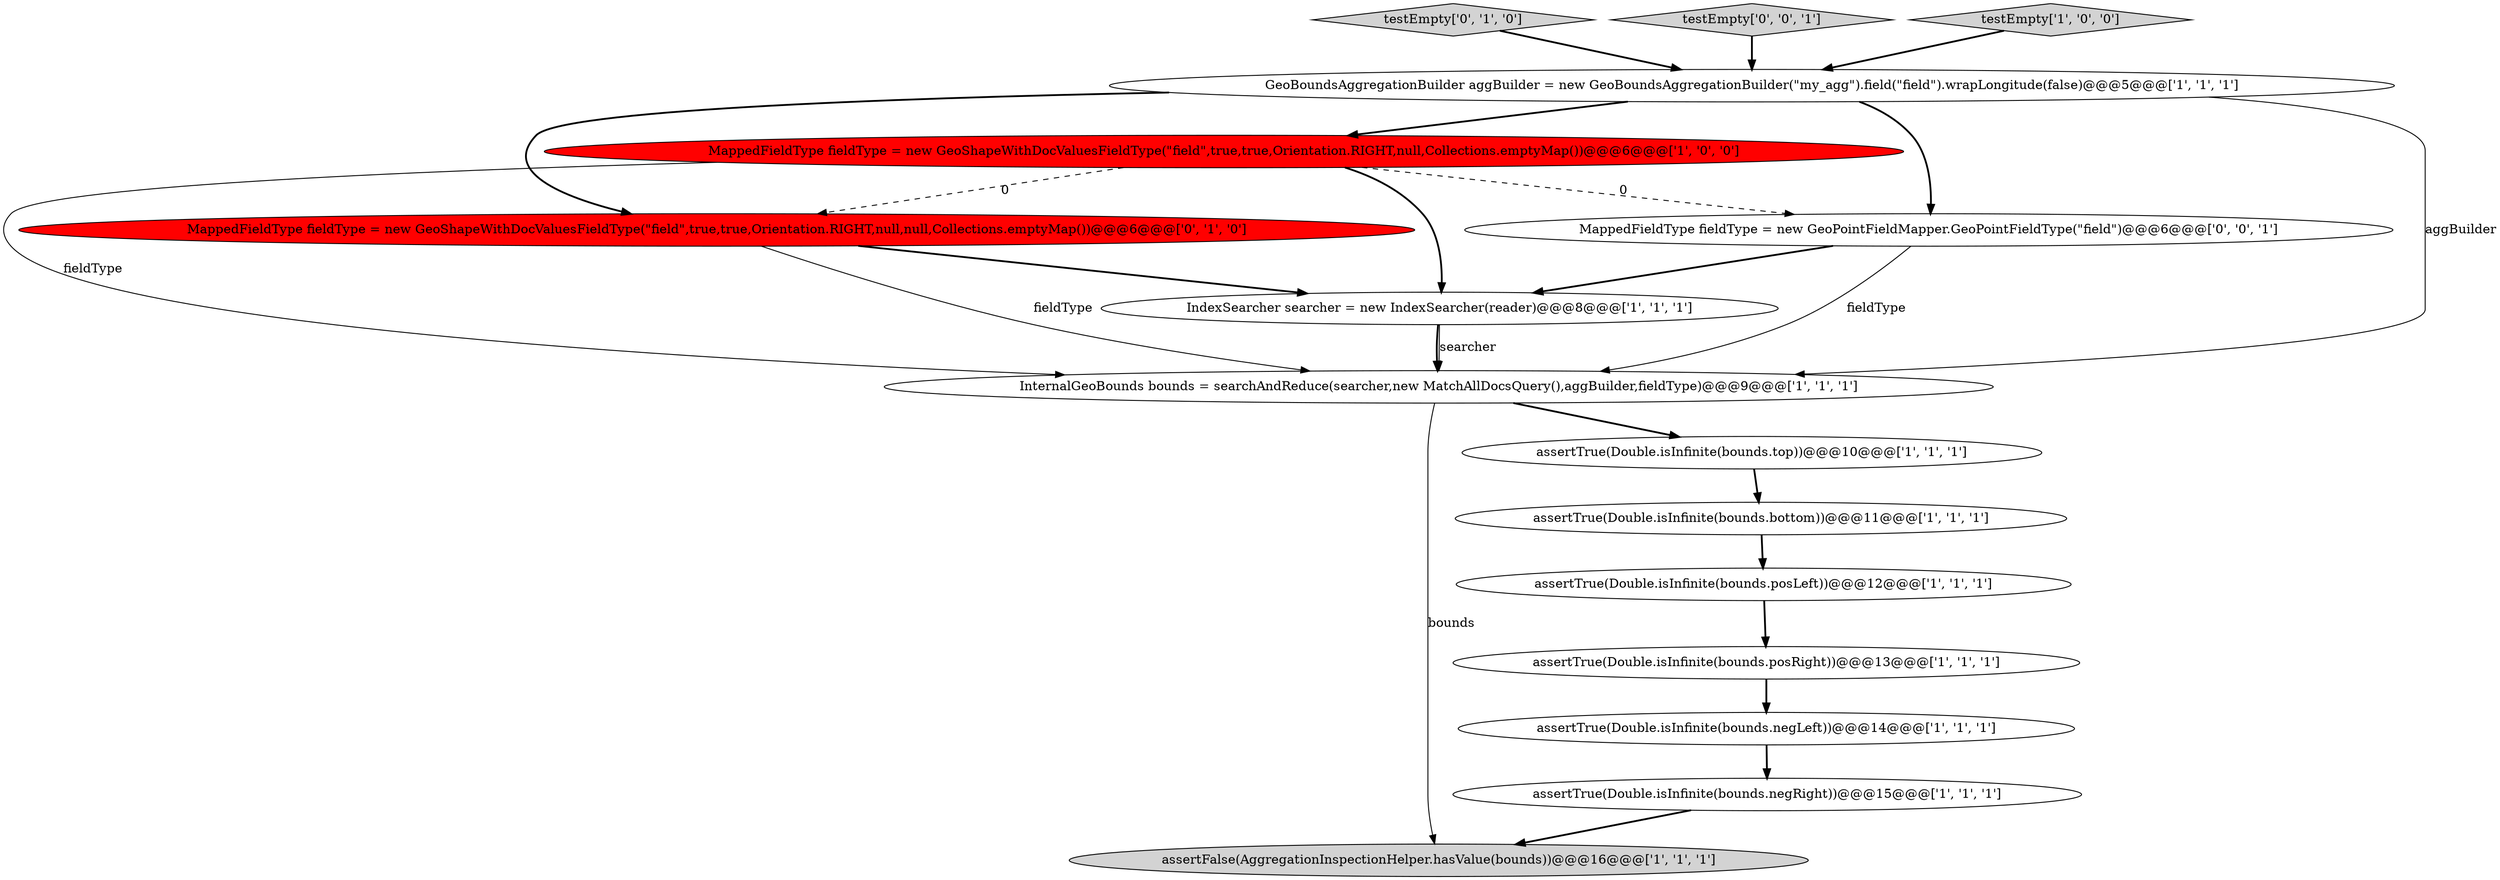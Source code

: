 digraph {
8 [style = filled, label = "assertTrue(Double.isInfinite(bounds.bottom))@@@11@@@['1', '1', '1']", fillcolor = white, shape = ellipse image = "AAA0AAABBB1BBB"];
9 [style = filled, label = "assertTrue(Double.isInfinite(bounds.posLeft))@@@12@@@['1', '1', '1']", fillcolor = white, shape = ellipse image = "AAA0AAABBB1BBB"];
13 [style = filled, label = "testEmpty['0', '1', '0']", fillcolor = lightgray, shape = diamond image = "AAA0AAABBB2BBB"];
11 [style = filled, label = "assertTrue(Double.isInfinite(bounds.top))@@@10@@@['1', '1', '1']", fillcolor = white, shape = ellipse image = "AAA0AAABBB1BBB"];
15 [style = filled, label = "testEmpty['0', '0', '1']", fillcolor = lightgray, shape = diamond image = "AAA0AAABBB3BBB"];
10 [style = filled, label = "InternalGeoBounds bounds = searchAndReduce(searcher,new MatchAllDocsQuery(),aggBuilder,fieldType)@@@9@@@['1', '1', '1']", fillcolor = white, shape = ellipse image = "AAA0AAABBB1BBB"];
0 [style = filled, label = "IndexSearcher searcher = new IndexSearcher(reader)@@@8@@@['1', '1', '1']", fillcolor = white, shape = ellipse image = "AAA0AAABBB1BBB"];
6 [style = filled, label = "MappedFieldType fieldType = new GeoShapeWithDocValuesFieldType(\"field\",true,true,Orientation.RIGHT,null,Collections.emptyMap())@@@6@@@['1', '0', '0']", fillcolor = red, shape = ellipse image = "AAA1AAABBB1BBB"];
7 [style = filled, label = "assertTrue(Double.isInfinite(bounds.negLeft))@@@14@@@['1', '1', '1']", fillcolor = white, shape = ellipse image = "AAA0AAABBB1BBB"];
3 [style = filled, label = "assertTrue(Double.isInfinite(bounds.negRight))@@@15@@@['1', '1', '1']", fillcolor = white, shape = ellipse image = "AAA0AAABBB1BBB"];
12 [style = filled, label = "MappedFieldType fieldType = new GeoShapeWithDocValuesFieldType(\"field\",true,true,Orientation.RIGHT,null,null,Collections.emptyMap())@@@6@@@['0', '1', '0']", fillcolor = red, shape = ellipse image = "AAA1AAABBB2BBB"];
14 [style = filled, label = "MappedFieldType fieldType = new GeoPointFieldMapper.GeoPointFieldType(\"field\")@@@6@@@['0', '0', '1']", fillcolor = white, shape = ellipse image = "AAA0AAABBB3BBB"];
4 [style = filled, label = "GeoBoundsAggregationBuilder aggBuilder = new GeoBoundsAggregationBuilder(\"my_agg\").field(\"field\").wrapLongitude(false)@@@5@@@['1', '1', '1']", fillcolor = white, shape = ellipse image = "AAA0AAABBB1BBB"];
1 [style = filled, label = "assertTrue(Double.isInfinite(bounds.posRight))@@@13@@@['1', '1', '1']", fillcolor = white, shape = ellipse image = "AAA0AAABBB1BBB"];
2 [style = filled, label = "testEmpty['1', '0', '0']", fillcolor = lightgray, shape = diamond image = "AAA0AAABBB1BBB"];
5 [style = filled, label = "assertFalse(AggregationInspectionHelper.hasValue(bounds))@@@16@@@['1', '1', '1']", fillcolor = lightgray, shape = ellipse image = "AAA0AAABBB1BBB"];
4->14 [style = bold, label=""];
14->10 [style = solid, label="fieldType"];
4->6 [style = bold, label=""];
10->5 [style = solid, label="bounds"];
12->10 [style = solid, label="fieldType"];
6->0 [style = bold, label=""];
6->14 [style = dashed, label="0"];
2->4 [style = bold, label=""];
1->7 [style = bold, label=""];
12->0 [style = bold, label=""];
7->3 [style = bold, label=""];
6->12 [style = dashed, label="0"];
0->10 [style = bold, label=""];
3->5 [style = bold, label=""];
10->11 [style = bold, label=""];
6->10 [style = solid, label="fieldType"];
14->0 [style = bold, label=""];
15->4 [style = bold, label=""];
8->9 [style = bold, label=""];
4->12 [style = bold, label=""];
0->10 [style = solid, label="searcher"];
11->8 [style = bold, label=""];
9->1 [style = bold, label=""];
4->10 [style = solid, label="aggBuilder"];
13->4 [style = bold, label=""];
}

